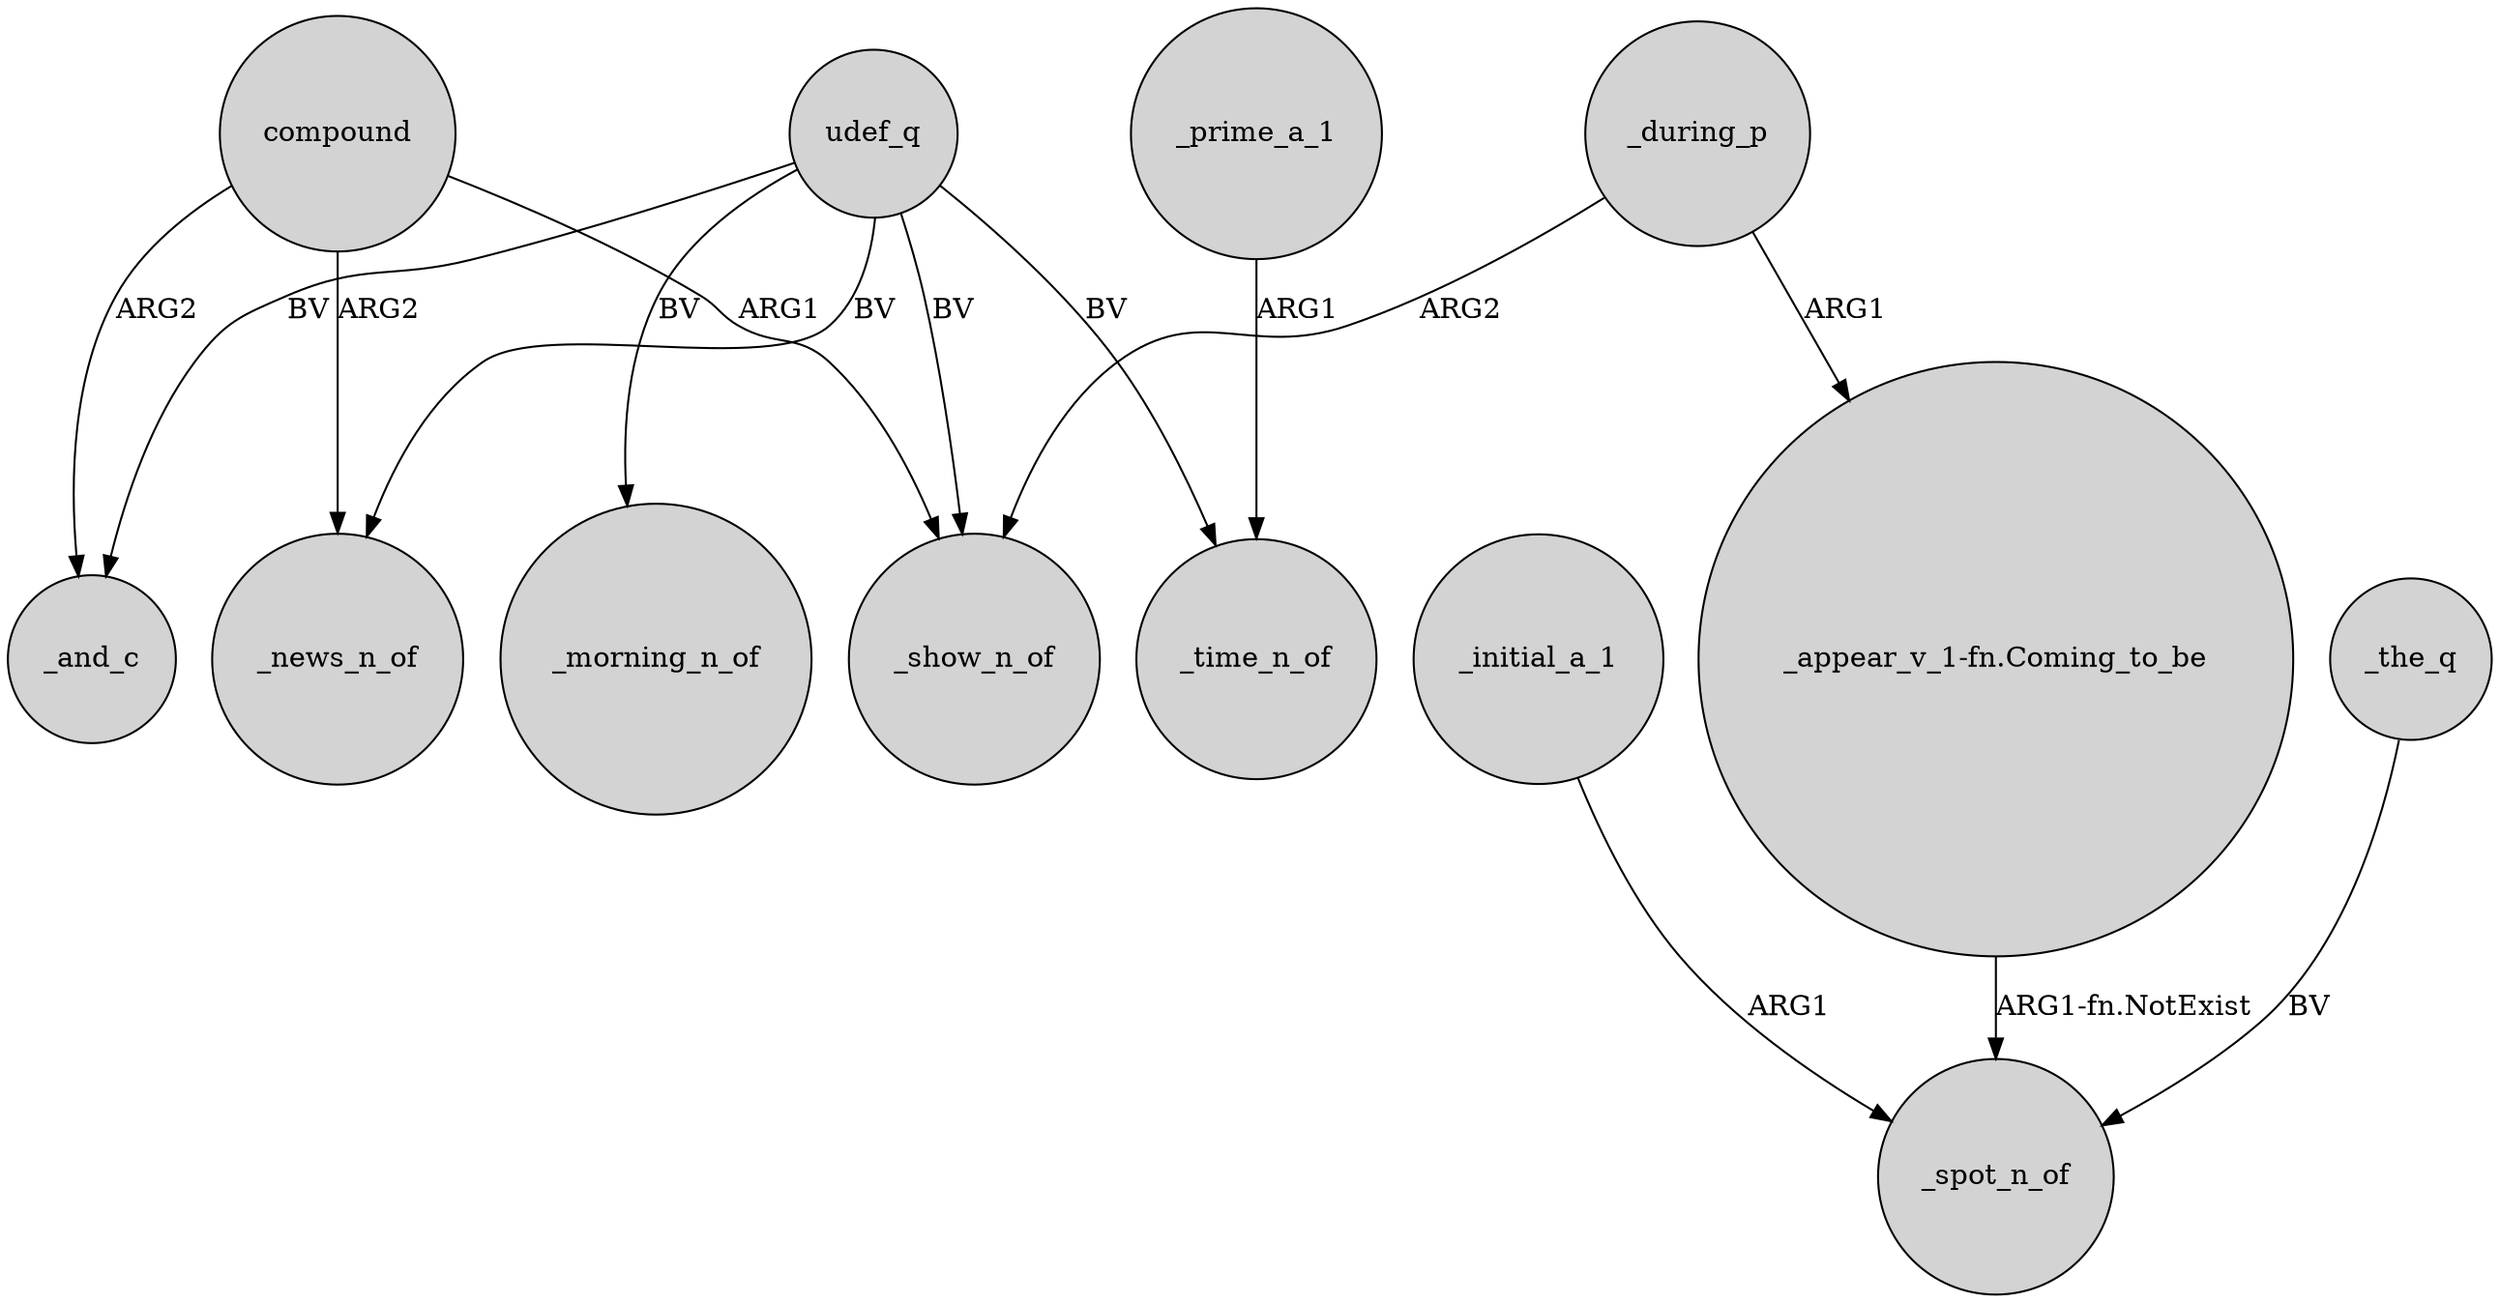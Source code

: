 digraph {
	node [shape=circle style=filled]
	compound -> _show_n_of [label=ARG1]
	compound -> _and_c [label=ARG2]
	_prime_a_1 -> _time_n_of [label=ARG1]
	_initial_a_1 -> _spot_n_of [label=ARG1]
	"_appear_v_1-fn.Coming_to_be" -> _spot_n_of [label="ARG1-fn.NotExist"]
	udef_q -> _news_n_of [label=BV]
	udef_q -> _time_n_of [label=BV]
	compound -> _news_n_of [label=ARG2]
	udef_q -> _and_c [label=BV]
	_the_q -> _spot_n_of [label=BV]
	udef_q -> _show_n_of [label=BV]
	udef_q -> _morning_n_of [label=BV]
	_during_p -> "_appear_v_1-fn.Coming_to_be" [label=ARG1]
	_during_p -> _show_n_of [label=ARG2]
}
